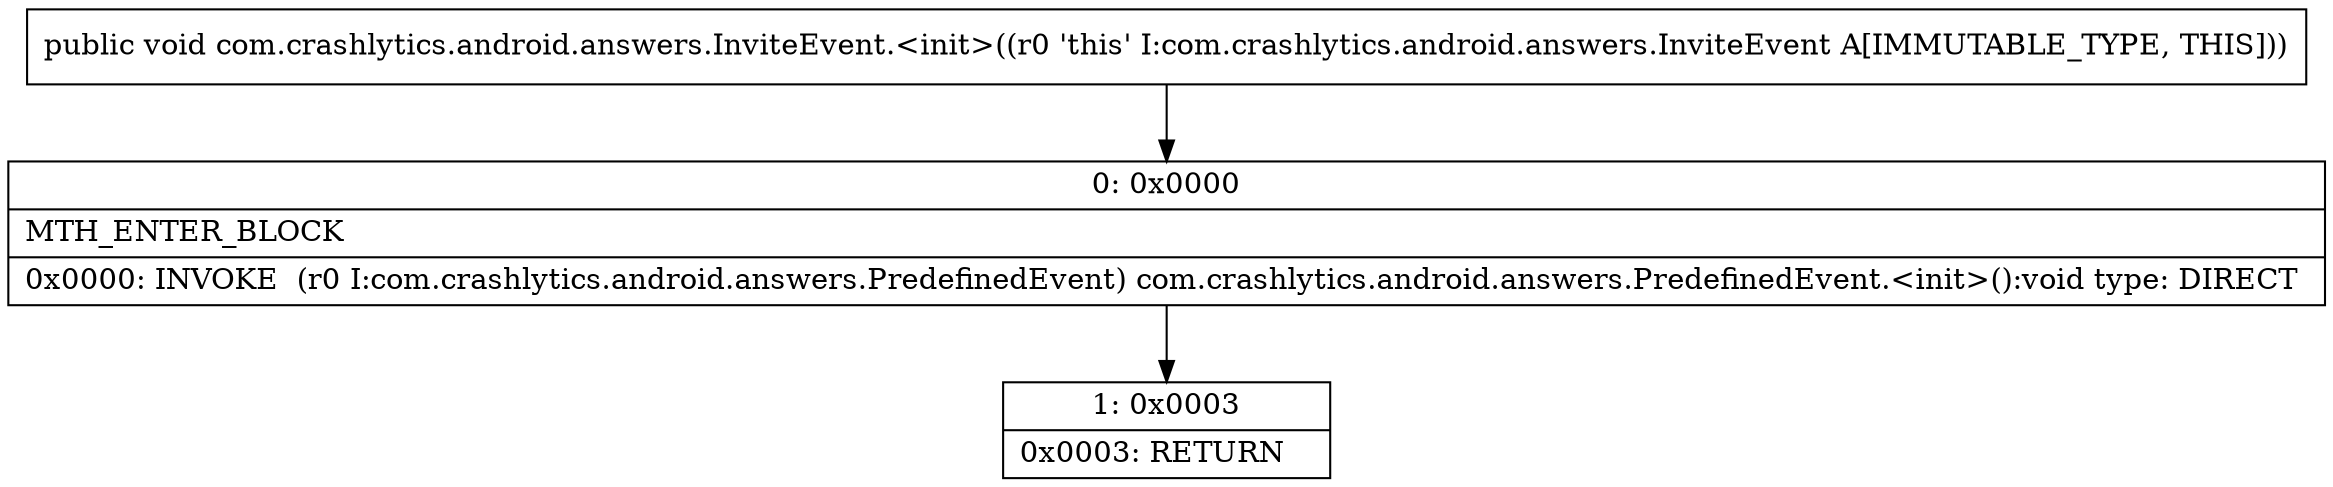 digraph "CFG forcom.crashlytics.android.answers.InviteEvent.\<init\>()V" {
Node_0 [shape=record,label="{0\:\ 0x0000|MTH_ENTER_BLOCK\l|0x0000: INVOKE  (r0 I:com.crashlytics.android.answers.PredefinedEvent) com.crashlytics.android.answers.PredefinedEvent.\<init\>():void type: DIRECT \l}"];
Node_1 [shape=record,label="{1\:\ 0x0003|0x0003: RETURN   \l}"];
MethodNode[shape=record,label="{public void com.crashlytics.android.answers.InviteEvent.\<init\>((r0 'this' I:com.crashlytics.android.answers.InviteEvent A[IMMUTABLE_TYPE, THIS])) }"];
MethodNode -> Node_0;
Node_0 -> Node_1;
}

